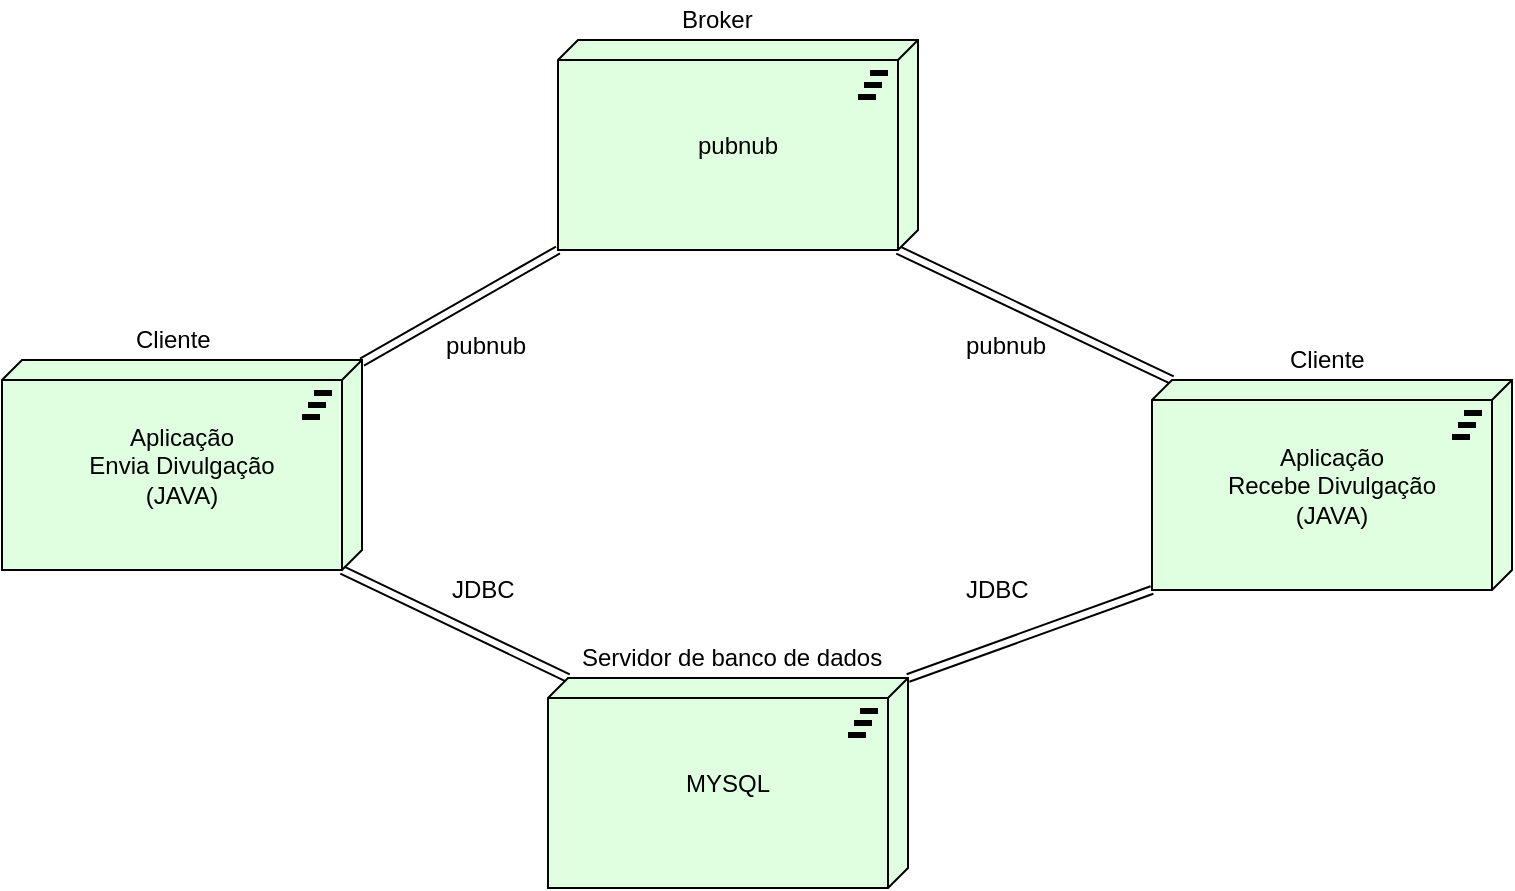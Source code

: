 <mxfile pages="1" version="11.2.4" type="device"><diagram id="DHqZFM8nF4h9_GsVJxWg" name="Page-1"><mxGraphModel dx="1041" dy="1684" grid="1" gridSize="10" guides="1" tooltips="1" connect="1" arrows="1" fold="1" page="1" pageScale="1" pageWidth="827" pageHeight="1169" math="0" shadow="0"><root><mxCell id="0"/><mxCell id="1" parent="0"/><mxCell id="npq66MdbiBFvOdr082di-7" style="edgeStyle=none;shape=link;rounded=0;orthogonalLoop=1;jettySize=auto;html=1;entryX=0;entryY=0;entryDx=10;entryDy=0;entryPerimeter=0;exitX=1;exitY=1;exitDx=-10;exitDy=0;exitPerimeter=0;" parent="1" source="HlEVQCR_mb8WELuY89qg-1" target="npq66MdbiBFvOdr082di-4" edge="1"><mxGeometry relative="1" as="geometry"/></mxCell><mxCell id="46API5MzAuG_3GJO0e04-2" style="edgeStyle=none;shape=link;rounded=0;orthogonalLoop=1;jettySize=auto;html=1;entryX=0;entryY=1;entryDx=0;entryDy=0;entryPerimeter=0;" parent="1" source="HlEVQCR_mb8WELuY89qg-1" target="46API5MzAuG_3GJO0e04-1" edge="1"><mxGeometry relative="1" as="geometry"/></mxCell><mxCell id="HlEVQCR_mb8WELuY89qg-1" value="Aplicação&lt;br&gt;Envia Divulgação&lt;br&gt;(JAVA)" style="html=1;outlineConnect=0;whiteSpace=wrap;fillColor=#E0FFE0;strokeColor=#000000;shape=mxgraph.archimate3.tech;techType=plateau;" parent="1" vertex="1"><mxGeometry x="140" y="100" width="180" height="105" as="geometry"/></mxCell><mxCell id="npq66MdbiBFvOdr082di-3" value="&lt;span style=&quot;text-align: center ; white-space: normal&quot;&gt;Cliente&lt;/span&gt;" style="text;html=1;resizable=0;points=[];autosize=1;align=left;verticalAlign=top;spacingTop=-4;" parent="1" vertex="1"><mxGeometry x="205" y="80" width="50" height="20" as="geometry"/></mxCell><mxCell id="npq66MdbiBFvOdr082di-4" value="MYSQL" style="html=1;outlineConnect=0;whiteSpace=wrap;fillColor=#E0FFE0;strokeColor=#000000;shape=mxgraph.archimate3.tech;techType=plateau;" parent="1" vertex="1"><mxGeometry x="413" y="259" width="180" height="105" as="geometry"/></mxCell><mxCell id="npq66MdbiBFvOdr082di-5" value="Servidor de banco de dados" style="text;html=1;resizable=0;points=[];autosize=1;align=left;verticalAlign=top;spacingTop=-4;" parent="1" vertex="1"><mxGeometry x="428" y="239" width="170" height="20" as="geometry"/></mxCell><mxCell id="npq66MdbiBFvOdr082di-8" value="JDBC" style="text;html=1;resizable=0;points=[];autosize=1;align=left;verticalAlign=top;spacingTop=-4;" parent="1" vertex="1"><mxGeometry x="363" y="205" width="50" height="20" as="geometry"/></mxCell><mxCell id="46API5MzAuG_3GJO0e04-5" style="edgeStyle=none;shape=link;rounded=0;orthogonalLoop=1;jettySize=auto;html=1;entryX=0;entryY=0;entryDx=10;entryDy=0;entryPerimeter=0;exitX=1;exitY=1;exitDx=-10;exitDy=0;exitPerimeter=0;" parent="1" source="46API5MzAuG_3GJO0e04-1" target="46API5MzAuG_3GJO0e04-4" edge="1"><mxGeometry relative="1" as="geometry"/></mxCell><mxCell id="46API5MzAuG_3GJO0e04-1" value="pubnub" style="html=1;outlineConnect=0;whiteSpace=wrap;fillColor=#E0FFE0;strokeColor=#000000;shape=mxgraph.archimate3.tech;techType=plateau;" parent="1" vertex="1"><mxGeometry x="418" y="-60" width="180" height="105" as="geometry"/></mxCell><mxCell id="46API5MzAuG_3GJO0e04-3" value="pubnub" style="text;html=1;resizable=0;points=[];autosize=1;align=left;verticalAlign=top;spacingTop=-4;" parent="1" vertex="1"><mxGeometry x="360" y="83" width="60" height="20" as="geometry"/></mxCell><mxCell id="46API5MzAuG_3GJO0e04-9" style="edgeStyle=none;shape=link;rounded=0;orthogonalLoop=1;jettySize=auto;html=1;entryX=1;entryY=0;entryDx=0;entryDy=0;entryPerimeter=0;exitX=0;exitY=1;exitDx=0;exitDy=0;exitPerimeter=0;" parent="1" source="46API5MzAuG_3GJO0e04-4" target="npq66MdbiBFvOdr082di-4" edge="1"><mxGeometry relative="1" as="geometry"/></mxCell><mxCell id="46API5MzAuG_3GJO0e04-4" value="Aplicação&lt;br&gt;Recebe Divulgação&lt;br&gt;(JAVA)" style="html=1;outlineConnect=0;whiteSpace=wrap;fillColor=#E0FFE0;strokeColor=#000000;shape=mxgraph.archimate3.tech;techType=plateau;" parent="1" vertex="1"><mxGeometry x="715" y="110" width="180" height="105" as="geometry"/></mxCell><mxCell id="46API5MzAuG_3GJO0e04-6" value="pubnub" style="text;html=1;resizable=0;points=[];autosize=1;align=left;verticalAlign=top;spacingTop=-4;" parent="1" vertex="1"><mxGeometry x="620" y="83" width="60" height="20" as="geometry"/></mxCell><mxCell id="46API5MzAuG_3GJO0e04-8" value="Broker" style="text;html=1;resizable=0;points=[];autosize=1;align=left;verticalAlign=top;spacingTop=-4;" parent="1" vertex="1"><mxGeometry x="478" y="-80" width="50" height="20" as="geometry"/></mxCell><mxCell id="46API5MzAuG_3GJO0e04-10" value="JDBC" style="text;html=1;resizable=0;points=[];autosize=1;align=left;verticalAlign=top;spacingTop=-4;" parent="1" vertex="1"><mxGeometry x="620" y="205" width="50" height="20" as="geometry"/></mxCell><mxCell id="46API5MzAuG_3GJO0e04-11" value="Cliente" style="text;html=1;resizable=0;points=[];autosize=1;align=left;verticalAlign=top;spacingTop=-4;" parent="1" vertex="1"><mxGeometry x="782" y="90" width="50" height="20" as="geometry"/></mxCell></root></mxGraphModel></diagram></mxfile>